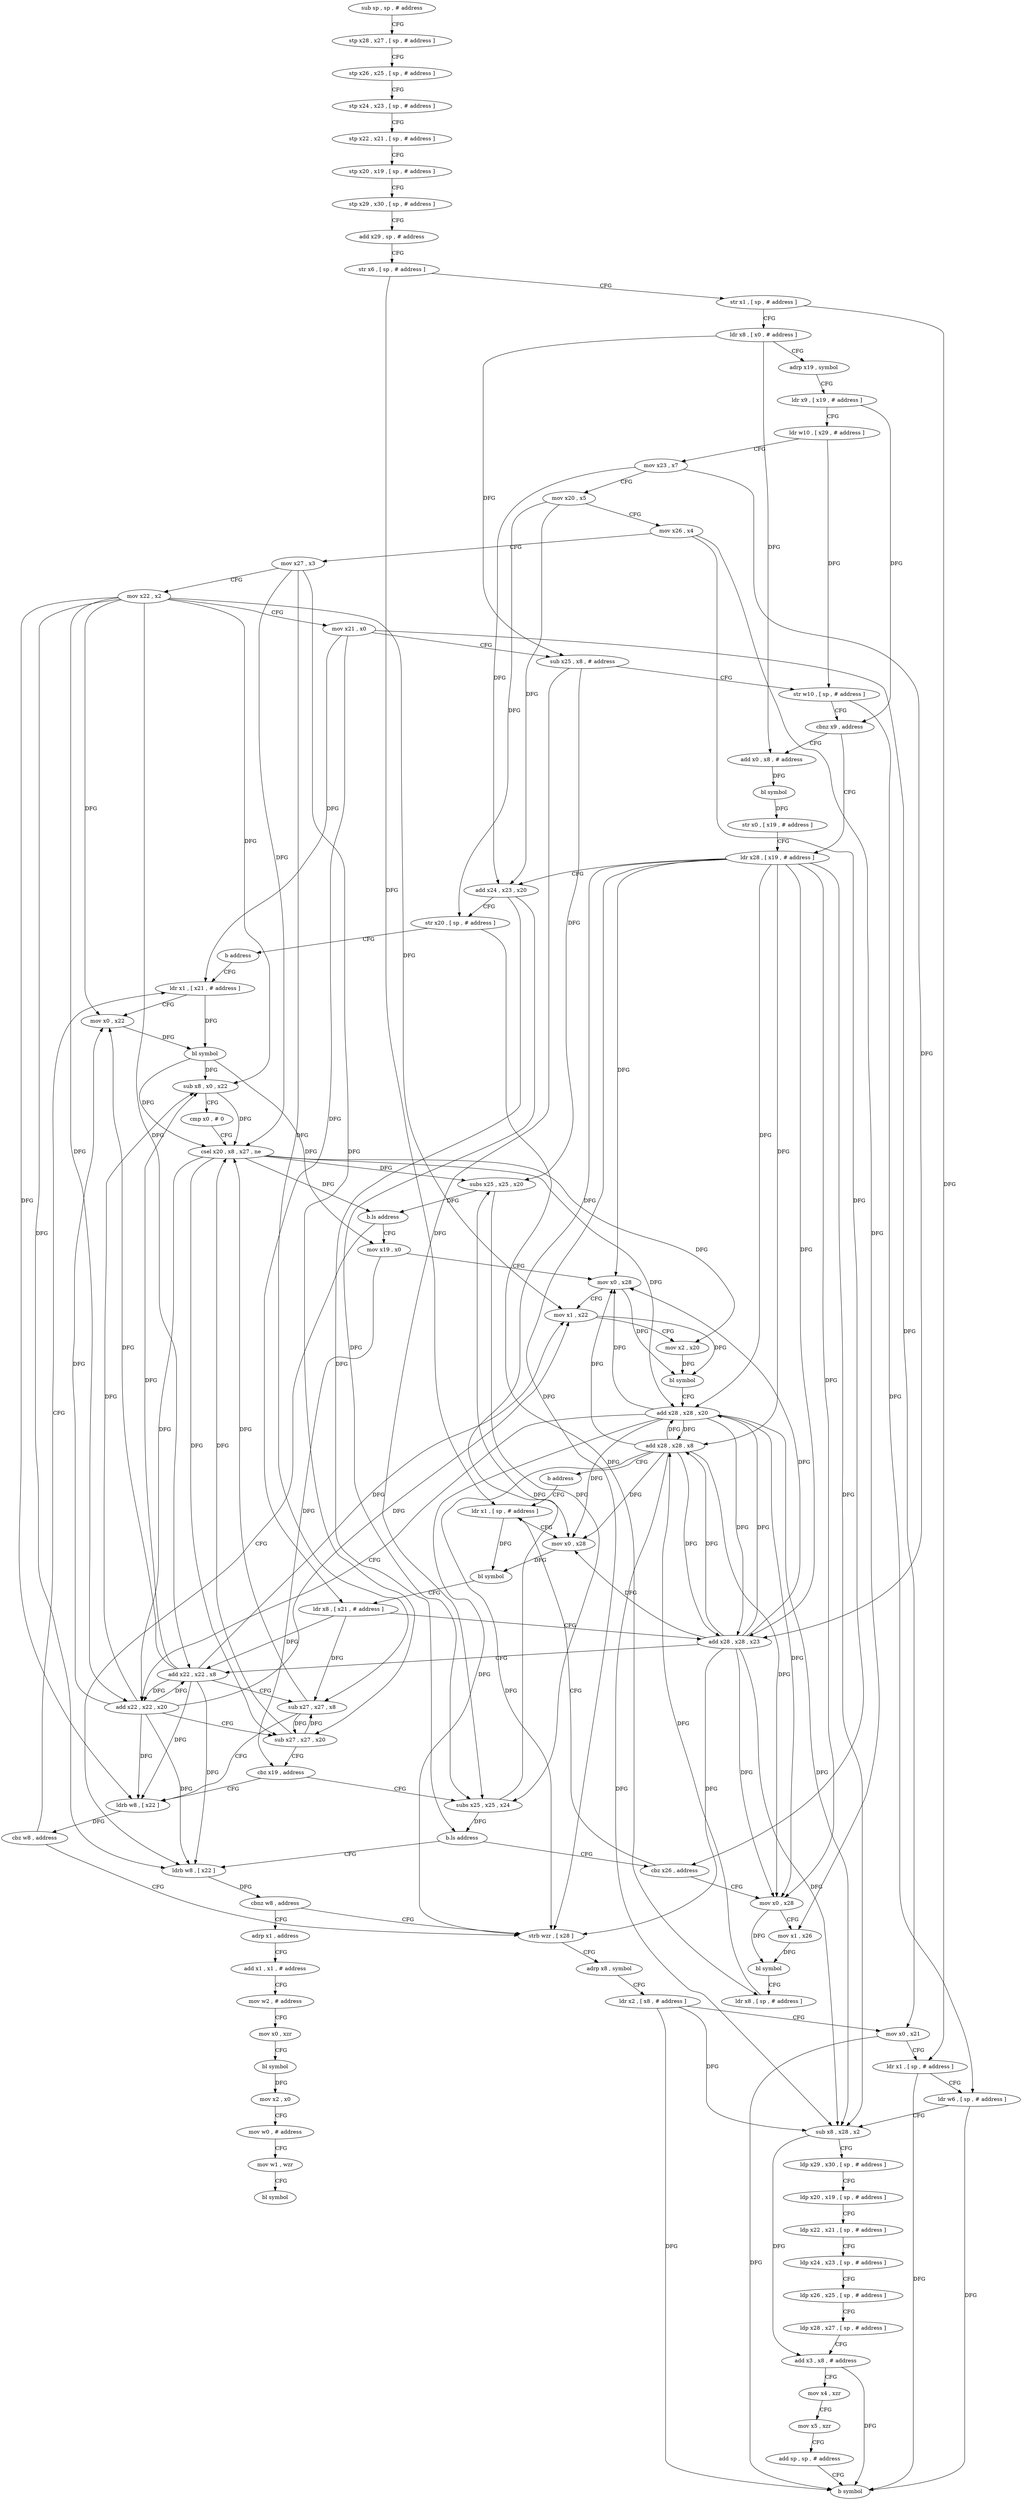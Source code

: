 digraph "func" {
"4212044" [label = "sub sp , sp , # address" ]
"4212048" [label = "stp x28 , x27 , [ sp , # address ]" ]
"4212052" [label = "stp x26 , x25 , [ sp , # address ]" ]
"4212056" [label = "stp x24 , x23 , [ sp , # address ]" ]
"4212060" [label = "stp x22 , x21 , [ sp , # address ]" ]
"4212064" [label = "stp x20 , x19 , [ sp , # address ]" ]
"4212068" [label = "stp x29 , x30 , [ sp , # address ]" ]
"4212072" [label = "add x29 , sp , # address" ]
"4212076" [label = "str x6 , [ sp , # address ]" ]
"4212080" [label = "str x1 , [ sp , # address ]" ]
"4212084" [label = "ldr x8 , [ x0 , # address ]" ]
"4212088" [label = "adrp x19 , symbol" ]
"4212092" [label = "ldr x9 , [ x19 , # address ]" ]
"4212096" [label = "ldr w10 , [ x29 , # address ]" ]
"4212100" [label = "mov x23 , x7" ]
"4212104" [label = "mov x20 , x5" ]
"4212108" [label = "mov x26 , x4" ]
"4212112" [label = "mov x27 , x3" ]
"4212116" [label = "mov x22 , x2" ]
"4212120" [label = "mov x21 , x0" ]
"4212124" [label = "sub x25 , x8 , # address" ]
"4212128" [label = "str w10 , [ sp , # address ]" ]
"4212132" [label = "cbnz x9 , address" ]
"4212148" [label = "ldr x28 , [ x19 , # address ]" ]
"4212136" [label = "add x0 , x8 , # address" ]
"4212152" [label = "add x24 , x23 , x20" ]
"4212156" [label = "str x20 , [ sp , # address ]" ]
"4212160" [label = "b address" ]
"4212200" [label = "ldr x1 , [ x21 , # address ]" ]
"4212140" [label = "bl symbol" ]
"4212144" [label = "str x0 , [ x19 , # address ]" ]
"4212204" [label = "mov x0 , x22" ]
"4212208" [label = "bl symbol" ]
"4212212" [label = "sub x8 , x0 , x22" ]
"4212216" [label = "cmp x0 , # 0" ]
"4212220" [label = "csel x20 , x8 , x27 , ne" ]
"4212224" [label = "subs x25 , x25 , x20" ]
"4212228" [label = "b.ls address" ]
"4212304" [label = "ldrb w8 , [ x22 ]" ]
"4212232" [label = "mov x19 , x0" ]
"4212308" [label = "cbnz w8 , address" ]
"4212384" [label = "adrp x1 , address" ]
"4212312" [label = "strb wzr , [ x28 ]" ]
"4212236" [label = "mov x0 , x28" ]
"4212240" [label = "mov x1 , x22" ]
"4212244" [label = "mov x2 , x20" ]
"4212248" [label = "bl symbol" ]
"4212252" [label = "add x28 , x28 , x20" ]
"4212256" [label = "add x22 , x22 , x20" ]
"4212260" [label = "sub x27 , x27 , x20" ]
"4212264" [label = "cbz x19 , address" ]
"4212192" [label = "ldrb w8 , [ x22 ]" ]
"4212268" [label = "subs x25 , x25 , x24" ]
"4212388" [label = "add x1 , x1 , # address" ]
"4212392" [label = "mov w2 , # address" ]
"4212396" [label = "mov x0 , xzr" ]
"4212400" [label = "bl symbol" ]
"4212404" [label = "mov x2 , x0" ]
"4212408" [label = "mov w0 , # address" ]
"4212412" [label = "mov w1 , wzr" ]
"4212416" [label = "bl symbol" ]
"4212316" [label = "adrp x8 , symbol" ]
"4212320" [label = "ldr x2 , [ x8 , # address ]" ]
"4212324" [label = "mov x0 , x21" ]
"4212328" [label = "ldr x1 , [ sp , # address ]" ]
"4212332" [label = "ldr w6 , [ sp , # address ]" ]
"4212336" [label = "sub x8 , x28 , x2" ]
"4212340" [label = "ldp x29 , x30 , [ sp , # address ]" ]
"4212344" [label = "ldp x20 , x19 , [ sp , # address ]" ]
"4212348" [label = "ldp x22 , x21 , [ sp , # address ]" ]
"4212352" [label = "ldp x24 , x23 , [ sp , # address ]" ]
"4212356" [label = "ldp x26 , x25 , [ sp , # address ]" ]
"4212360" [label = "ldp x28 , x27 , [ sp , # address ]" ]
"4212364" [label = "add x3 , x8 , # address" ]
"4212368" [label = "mov x4 , xzr" ]
"4212372" [label = "mov x5 , xzr" ]
"4212376" [label = "add sp , sp , # address" ]
"4212380" [label = "b symbol" ]
"4212196" [label = "cbz w8 , address" ]
"4212272" [label = "b.ls address" ]
"4212276" [label = "cbz x26 , address" ]
"4212164" [label = "ldr x1 , [ sp , # address ]" ]
"4212280" [label = "mov x0 , x28" ]
"4212168" [label = "mov x0 , x28" ]
"4212172" [label = "bl symbol" ]
"4212176" [label = "ldr x8 , [ x21 , # address ]" ]
"4212180" [label = "add x28 , x28 , x23" ]
"4212184" [label = "add x22 , x22 , x8" ]
"4212188" [label = "sub x27 , x27 , x8" ]
"4212284" [label = "mov x1 , x26" ]
"4212288" [label = "bl symbol" ]
"4212292" [label = "ldr x8 , [ sp , # address ]" ]
"4212296" [label = "add x28 , x28 , x8" ]
"4212300" [label = "b address" ]
"4212044" -> "4212048" [ label = "CFG" ]
"4212048" -> "4212052" [ label = "CFG" ]
"4212052" -> "4212056" [ label = "CFG" ]
"4212056" -> "4212060" [ label = "CFG" ]
"4212060" -> "4212064" [ label = "CFG" ]
"4212064" -> "4212068" [ label = "CFG" ]
"4212068" -> "4212072" [ label = "CFG" ]
"4212072" -> "4212076" [ label = "CFG" ]
"4212076" -> "4212080" [ label = "CFG" ]
"4212076" -> "4212164" [ label = "DFG" ]
"4212080" -> "4212084" [ label = "CFG" ]
"4212080" -> "4212328" [ label = "DFG" ]
"4212084" -> "4212088" [ label = "CFG" ]
"4212084" -> "4212124" [ label = "DFG" ]
"4212084" -> "4212136" [ label = "DFG" ]
"4212088" -> "4212092" [ label = "CFG" ]
"4212092" -> "4212096" [ label = "CFG" ]
"4212092" -> "4212132" [ label = "DFG" ]
"4212096" -> "4212100" [ label = "CFG" ]
"4212096" -> "4212128" [ label = "DFG" ]
"4212100" -> "4212104" [ label = "CFG" ]
"4212100" -> "4212152" [ label = "DFG" ]
"4212100" -> "4212180" [ label = "DFG" ]
"4212104" -> "4212108" [ label = "CFG" ]
"4212104" -> "4212152" [ label = "DFG" ]
"4212104" -> "4212156" [ label = "DFG" ]
"4212108" -> "4212112" [ label = "CFG" ]
"4212108" -> "4212276" [ label = "DFG" ]
"4212108" -> "4212284" [ label = "DFG" ]
"4212112" -> "4212116" [ label = "CFG" ]
"4212112" -> "4212220" [ label = "DFG" ]
"4212112" -> "4212260" [ label = "DFG" ]
"4212112" -> "4212188" [ label = "DFG" ]
"4212116" -> "4212120" [ label = "CFG" ]
"4212116" -> "4212204" [ label = "DFG" ]
"4212116" -> "4212212" [ label = "DFG" ]
"4212116" -> "4212304" [ label = "DFG" ]
"4212116" -> "4212240" [ label = "DFG" ]
"4212116" -> "4212256" [ label = "DFG" ]
"4212116" -> "4212192" [ label = "DFG" ]
"4212116" -> "4212184" [ label = "DFG" ]
"4212120" -> "4212124" [ label = "CFG" ]
"4212120" -> "4212200" [ label = "DFG" ]
"4212120" -> "4212324" [ label = "DFG" ]
"4212120" -> "4212176" [ label = "DFG" ]
"4212124" -> "4212128" [ label = "CFG" ]
"4212124" -> "4212224" [ label = "DFG" ]
"4212124" -> "4212268" [ label = "DFG" ]
"4212128" -> "4212132" [ label = "CFG" ]
"4212128" -> "4212332" [ label = "DFG" ]
"4212132" -> "4212148" [ label = "CFG" ]
"4212132" -> "4212136" [ label = "CFG" ]
"4212148" -> "4212152" [ label = "CFG" ]
"4212148" -> "4212236" [ label = "DFG" ]
"4212148" -> "4212252" [ label = "DFG" ]
"4212148" -> "4212312" [ label = "DFG" ]
"4212148" -> "4212336" [ label = "DFG" ]
"4212148" -> "4212168" [ label = "DFG" ]
"4212148" -> "4212180" [ label = "DFG" ]
"4212148" -> "4212280" [ label = "DFG" ]
"4212148" -> "4212296" [ label = "DFG" ]
"4212136" -> "4212140" [ label = "DFG" ]
"4212152" -> "4212156" [ label = "CFG" ]
"4212152" -> "4212268" [ label = "DFG" ]
"4212152" -> "4212272" [ label = "DFG" ]
"4212156" -> "4212160" [ label = "CFG" ]
"4212156" -> "4212292" [ label = "DFG" ]
"4212160" -> "4212200" [ label = "CFG" ]
"4212200" -> "4212204" [ label = "CFG" ]
"4212200" -> "4212208" [ label = "DFG" ]
"4212140" -> "4212144" [ label = "DFG" ]
"4212144" -> "4212148" [ label = "CFG" ]
"4212204" -> "4212208" [ label = "DFG" ]
"4212208" -> "4212212" [ label = "DFG" ]
"4212208" -> "4212220" [ label = "DFG" ]
"4212208" -> "4212232" [ label = "DFG" ]
"4212212" -> "4212216" [ label = "CFG" ]
"4212212" -> "4212220" [ label = "DFG" ]
"4212216" -> "4212220" [ label = "CFG" ]
"4212220" -> "4212224" [ label = "DFG" ]
"4212220" -> "4212228" [ label = "DFG" ]
"4212220" -> "4212244" [ label = "DFG" ]
"4212220" -> "4212252" [ label = "DFG" ]
"4212220" -> "4212256" [ label = "DFG" ]
"4212220" -> "4212260" [ label = "DFG" ]
"4212224" -> "4212228" [ label = "DFG" ]
"4212224" -> "4212268" [ label = "DFG" ]
"4212228" -> "4212304" [ label = "CFG" ]
"4212228" -> "4212232" [ label = "CFG" ]
"4212304" -> "4212308" [ label = "DFG" ]
"4212232" -> "4212236" [ label = "CFG" ]
"4212232" -> "4212264" [ label = "DFG" ]
"4212308" -> "4212384" [ label = "CFG" ]
"4212308" -> "4212312" [ label = "CFG" ]
"4212384" -> "4212388" [ label = "CFG" ]
"4212312" -> "4212316" [ label = "CFG" ]
"4212236" -> "4212240" [ label = "CFG" ]
"4212236" -> "4212248" [ label = "DFG" ]
"4212240" -> "4212244" [ label = "CFG" ]
"4212240" -> "4212248" [ label = "DFG" ]
"4212244" -> "4212248" [ label = "DFG" ]
"4212248" -> "4212252" [ label = "CFG" ]
"4212252" -> "4212256" [ label = "CFG" ]
"4212252" -> "4212236" [ label = "DFG" ]
"4212252" -> "4212312" [ label = "DFG" ]
"4212252" -> "4212336" [ label = "DFG" ]
"4212252" -> "4212168" [ label = "DFG" ]
"4212252" -> "4212180" [ label = "DFG" ]
"4212252" -> "4212280" [ label = "DFG" ]
"4212252" -> "4212296" [ label = "DFG" ]
"4212256" -> "4212260" [ label = "CFG" ]
"4212256" -> "4212204" [ label = "DFG" ]
"4212256" -> "4212212" [ label = "DFG" ]
"4212256" -> "4212304" [ label = "DFG" ]
"4212256" -> "4212240" [ label = "DFG" ]
"4212256" -> "4212192" [ label = "DFG" ]
"4212256" -> "4212184" [ label = "DFG" ]
"4212260" -> "4212264" [ label = "CFG" ]
"4212260" -> "4212220" [ label = "DFG" ]
"4212260" -> "4212188" [ label = "DFG" ]
"4212264" -> "4212192" [ label = "CFG" ]
"4212264" -> "4212268" [ label = "CFG" ]
"4212192" -> "4212196" [ label = "DFG" ]
"4212268" -> "4212272" [ label = "DFG" ]
"4212268" -> "4212224" [ label = "DFG" ]
"4212388" -> "4212392" [ label = "CFG" ]
"4212392" -> "4212396" [ label = "CFG" ]
"4212396" -> "4212400" [ label = "CFG" ]
"4212400" -> "4212404" [ label = "DFG" ]
"4212404" -> "4212408" [ label = "CFG" ]
"4212408" -> "4212412" [ label = "CFG" ]
"4212412" -> "4212416" [ label = "CFG" ]
"4212316" -> "4212320" [ label = "CFG" ]
"4212320" -> "4212324" [ label = "CFG" ]
"4212320" -> "4212336" [ label = "DFG" ]
"4212320" -> "4212380" [ label = "DFG" ]
"4212324" -> "4212328" [ label = "CFG" ]
"4212324" -> "4212380" [ label = "DFG" ]
"4212328" -> "4212332" [ label = "CFG" ]
"4212328" -> "4212380" [ label = "DFG" ]
"4212332" -> "4212336" [ label = "CFG" ]
"4212332" -> "4212380" [ label = "DFG" ]
"4212336" -> "4212340" [ label = "CFG" ]
"4212336" -> "4212364" [ label = "DFG" ]
"4212340" -> "4212344" [ label = "CFG" ]
"4212344" -> "4212348" [ label = "CFG" ]
"4212348" -> "4212352" [ label = "CFG" ]
"4212352" -> "4212356" [ label = "CFG" ]
"4212356" -> "4212360" [ label = "CFG" ]
"4212360" -> "4212364" [ label = "CFG" ]
"4212364" -> "4212368" [ label = "CFG" ]
"4212364" -> "4212380" [ label = "DFG" ]
"4212368" -> "4212372" [ label = "CFG" ]
"4212372" -> "4212376" [ label = "CFG" ]
"4212376" -> "4212380" [ label = "CFG" ]
"4212196" -> "4212312" [ label = "CFG" ]
"4212196" -> "4212200" [ label = "CFG" ]
"4212272" -> "4212304" [ label = "CFG" ]
"4212272" -> "4212276" [ label = "CFG" ]
"4212276" -> "4212164" [ label = "CFG" ]
"4212276" -> "4212280" [ label = "CFG" ]
"4212164" -> "4212168" [ label = "CFG" ]
"4212164" -> "4212172" [ label = "DFG" ]
"4212280" -> "4212284" [ label = "CFG" ]
"4212280" -> "4212288" [ label = "DFG" ]
"4212168" -> "4212172" [ label = "DFG" ]
"4212172" -> "4212176" [ label = "CFG" ]
"4212176" -> "4212180" [ label = "CFG" ]
"4212176" -> "4212184" [ label = "DFG" ]
"4212176" -> "4212188" [ label = "DFG" ]
"4212180" -> "4212184" [ label = "CFG" ]
"4212180" -> "4212236" [ label = "DFG" ]
"4212180" -> "4212312" [ label = "DFG" ]
"4212180" -> "4212168" [ label = "DFG" ]
"4212180" -> "4212252" [ label = "DFG" ]
"4212180" -> "4212336" [ label = "DFG" ]
"4212180" -> "4212280" [ label = "DFG" ]
"4212180" -> "4212296" [ label = "DFG" ]
"4212184" -> "4212188" [ label = "CFG" ]
"4212184" -> "4212204" [ label = "DFG" ]
"4212184" -> "4212212" [ label = "DFG" ]
"4212184" -> "4212304" [ label = "DFG" ]
"4212184" -> "4212240" [ label = "DFG" ]
"4212184" -> "4212192" [ label = "DFG" ]
"4212184" -> "4212256" [ label = "DFG" ]
"4212188" -> "4212192" [ label = "CFG" ]
"4212188" -> "4212220" [ label = "DFG" ]
"4212188" -> "4212260" [ label = "DFG" ]
"4212284" -> "4212288" [ label = "DFG" ]
"4212288" -> "4212292" [ label = "CFG" ]
"4212292" -> "4212296" [ label = "DFG" ]
"4212296" -> "4212300" [ label = "CFG" ]
"4212296" -> "4212236" [ label = "DFG" ]
"4212296" -> "4212312" [ label = "DFG" ]
"4212296" -> "4212168" [ label = "DFG" ]
"4212296" -> "4212280" [ label = "DFG" ]
"4212296" -> "4212252" [ label = "DFG" ]
"4212296" -> "4212336" [ label = "DFG" ]
"4212296" -> "4212180" [ label = "DFG" ]
"4212300" -> "4212164" [ label = "CFG" ]
}
